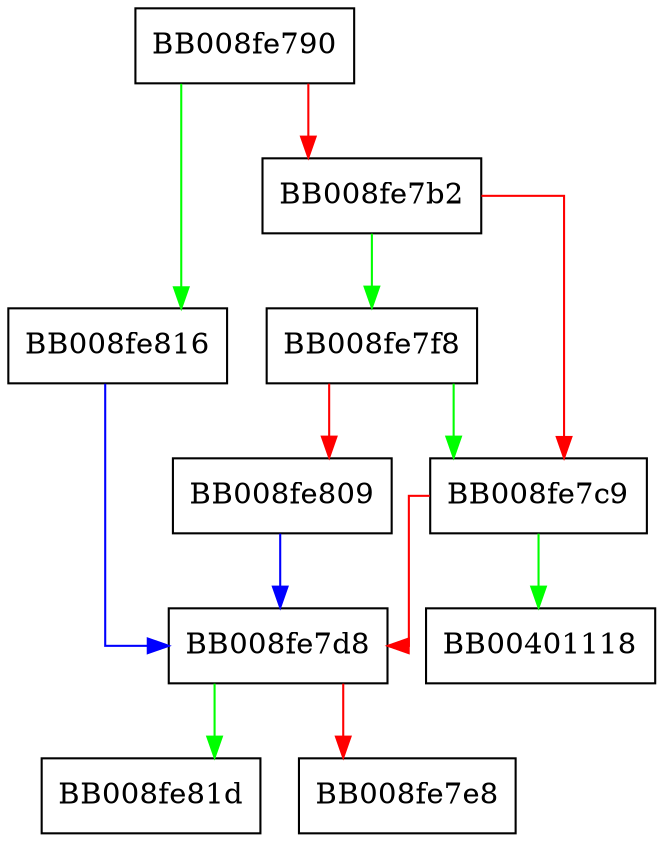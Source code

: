 digraph __gconv_compare_alias_cache {
  node [shape="box"];
  graph [splines=ortho];
  BB008fe790 -> BB008fe816 [color="green"];
  BB008fe790 -> BB008fe7b2 [color="red"];
  BB008fe7b2 -> BB008fe7f8 [color="green"];
  BB008fe7b2 -> BB008fe7c9 [color="red"];
  BB008fe7c9 -> BB00401118 [color="green"];
  BB008fe7c9 -> BB008fe7d8 [color="red"];
  BB008fe7d8 -> BB008fe81d [color="green"];
  BB008fe7d8 -> BB008fe7e8 [color="red"];
  BB008fe7f8 -> BB008fe7c9 [color="green"];
  BB008fe7f8 -> BB008fe809 [color="red"];
  BB008fe809 -> BB008fe7d8 [color="blue"];
  BB008fe816 -> BB008fe7d8 [color="blue"];
}